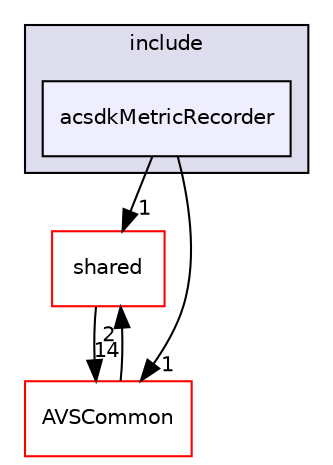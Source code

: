 digraph "/workplace/avs-device-sdk/applications/acsdkNullMetricRecorder/include/acsdkMetricRecorder" {
  compound=true
  node [ fontsize="10", fontname="Helvetica"];
  edge [ labelfontsize="10", labelfontname="Helvetica"];
  subgraph clusterdir_18cde3defc913b08e80070a4832b1fd7 {
    graph [ bgcolor="#ddddee", pencolor="black", label="include" fontname="Helvetica", fontsize="10", URL="dir_18cde3defc913b08e80070a4832b1fd7.html"]
  dir_71066fa64cb9b130e32d10495d3841f4 [shape=box, label="acsdkMetricRecorder", style="filled", fillcolor="#eeeeff", pencolor="black", URL="dir_71066fa64cb9b130e32d10495d3841f4.html"];
  }
  dir_9982052f7ce695d12571567315b2fafa [shape=box label="shared" fillcolor="white" style="filled" color="red" URL="dir_9982052f7ce695d12571567315b2fafa.html"];
  dir_13e65effb2bde530b17b3d5eefcd0266 [shape=box label="AVSCommon" fillcolor="white" style="filled" color="red" URL="dir_13e65effb2bde530b17b3d5eefcd0266.html"];
  dir_9982052f7ce695d12571567315b2fafa->dir_13e65effb2bde530b17b3d5eefcd0266 [headlabel="14", labeldistance=1.5 headhref="dir_000598_000017.html"];
  dir_13e65effb2bde530b17b3d5eefcd0266->dir_9982052f7ce695d12571567315b2fafa [headlabel="2", labeldistance=1.5 headhref="dir_000017_000598.html"];
  dir_71066fa64cb9b130e32d10495d3841f4->dir_9982052f7ce695d12571567315b2fafa [headlabel="1", labeldistance=1.5 headhref="dir_000084_000598.html"];
  dir_71066fa64cb9b130e32d10495d3841f4->dir_13e65effb2bde530b17b3d5eefcd0266 [headlabel="1", labeldistance=1.5 headhref="dir_000084_000017.html"];
}
